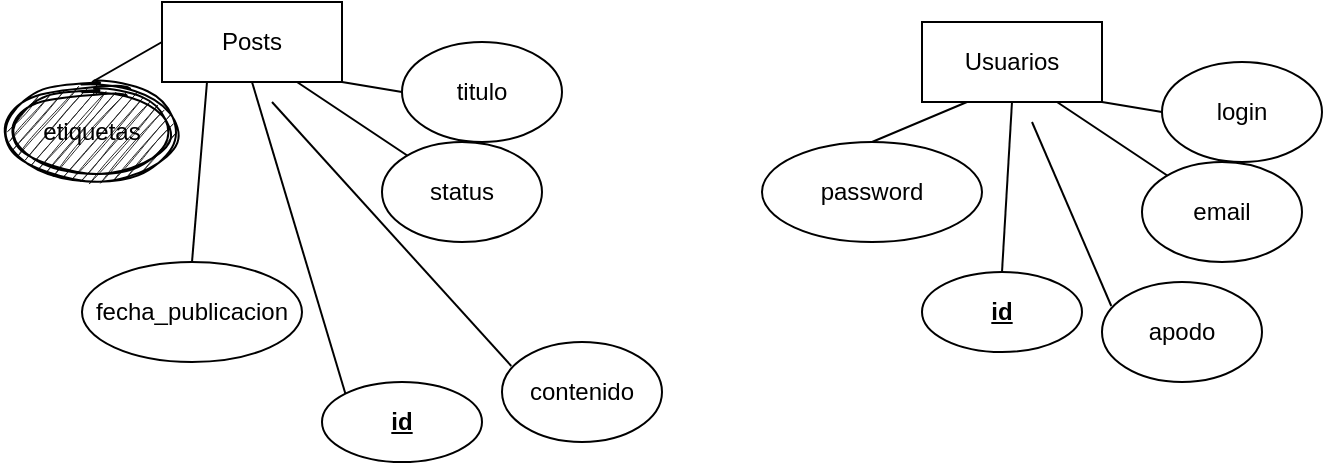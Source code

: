 <mxfile>
    <diagram id="tmfliMP3mTOzkydRtMde" name="Page-1">
        <mxGraphModel dx="478" dy="430" grid="1" gridSize="10" guides="1" tooltips="1" connect="1" arrows="1" fold="1" page="1" pageScale="1" pageWidth="827" pageHeight="1169" math="0" shadow="0">
            <root>
                <mxCell id="0"/>
                <mxCell id="1" parent="0"/>
                <mxCell id="2" value="Posts&lt;br&gt;" style="rounded=0;whiteSpace=wrap;html=1;" vertex="1" parent="1">
                    <mxGeometry x="90" y="40" width="90" height="40" as="geometry"/>
                </mxCell>
                <mxCell id="7" value="&lt;u&gt;&lt;b&gt;id&lt;/b&gt;&lt;/u&gt;" style="ellipse;whiteSpace=wrap;html=1;" vertex="1" parent="1">
                    <mxGeometry x="170" y="230" width="80" height="40" as="geometry"/>
                </mxCell>
                <mxCell id="8" value="contenido" style="ellipse;whiteSpace=wrap;html=1;" vertex="1" parent="1">
                    <mxGeometry x="260" y="210" width="80" height="50" as="geometry"/>
                </mxCell>
                <mxCell id="9" value="status" style="ellipse;whiteSpace=wrap;html=1;" vertex="1" parent="1">
                    <mxGeometry x="200" y="110" width="80" height="50" as="geometry"/>
                </mxCell>
                <mxCell id="10" value="titulo" style="ellipse;whiteSpace=wrap;html=1;" vertex="1" parent="1">
                    <mxGeometry x="210" y="60" width="80" height="50" as="geometry"/>
                </mxCell>
                <mxCell id="11" value="fecha_publicacion" style="ellipse;whiteSpace=wrap;html=1;" vertex="1" parent="1">
                    <mxGeometry x="50" y="170" width="110" height="50" as="geometry"/>
                </mxCell>
                <mxCell id="13" value="etiquetas" style="ellipse;shape=doubleEllipse;whiteSpace=wrap;html=1;shadow=0;sketch=1;strokeWidth=1;fillColor=#2A2A2A;" vertex="1" parent="1">
                    <mxGeometry x="10" y="80" width="90" height="50" as="geometry"/>
                </mxCell>
                <mxCell id="14" value="" style="endArrow=none;html=1;entryX=0.5;entryY=1;entryDx=0;entryDy=0;exitX=0;exitY=0;exitDx=0;exitDy=0;" edge="1" parent="1" source="7" target="2">
                    <mxGeometry width="50" height="50" relative="1" as="geometry">
                        <mxPoint x="240" y="230" as="sourcePoint"/>
                        <mxPoint x="290" y="180" as="targetPoint"/>
                    </mxGeometry>
                </mxCell>
                <mxCell id="15" value="" style="endArrow=none;html=1;entryX=0.5;entryY=1;entryDx=0;entryDy=0;exitX=0.058;exitY=0.24;exitDx=0;exitDy=0;exitPerimeter=0;" edge="1" parent="1" source="8">
                    <mxGeometry width="50" height="50" relative="1" as="geometry">
                        <mxPoint x="250" y="240" as="sourcePoint"/>
                        <mxPoint x="145" y="90" as="targetPoint"/>
                    </mxGeometry>
                </mxCell>
                <mxCell id="16" value="" style="endArrow=none;html=1;entryX=0.75;entryY=1;entryDx=0;entryDy=0;" edge="1" parent="1" source="9" target="2">
                    <mxGeometry width="50" height="50" relative="1" as="geometry">
                        <mxPoint x="302.5" y="250" as="sourcePoint"/>
                        <mxPoint x="197.5" y="100" as="targetPoint"/>
                    </mxGeometry>
                </mxCell>
                <mxCell id="17" value="" style="endArrow=none;html=1;entryX=1;entryY=1;entryDx=0;entryDy=0;exitX=0;exitY=0.5;exitDx=0;exitDy=0;" edge="1" parent="1" source="10" target="2">
                    <mxGeometry width="50" height="50" relative="1" as="geometry">
                        <mxPoint x="275" y="250" as="sourcePoint"/>
                        <mxPoint x="170" y="100" as="targetPoint"/>
                    </mxGeometry>
                </mxCell>
                <mxCell id="18" value="" style="endArrow=none;html=1;entryX=0.25;entryY=1;entryDx=0;entryDy=0;exitX=0.5;exitY=0;exitDx=0;exitDy=0;" edge="1" parent="1" source="11" target="2">
                    <mxGeometry width="50" height="50" relative="1" as="geometry">
                        <mxPoint x="205" y="250" as="sourcePoint"/>
                        <mxPoint x="100" y="100" as="targetPoint"/>
                    </mxGeometry>
                </mxCell>
                <mxCell id="19" value="" style="endArrow=none;html=1;exitX=0.5;exitY=0;exitDx=0;exitDy=0;entryX=0;entryY=0.5;entryDx=0;entryDy=0;" edge="1" parent="1" source="13" target="2">
                    <mxGeometry width="50" height="50" relative="1" as="geometry">
                        <mxPoint x="90" y="150" as="sourcePoint"/>
                        <mxPoint x="140" y="100" as="targetPoint"/>
                    </mxGeometry>
                </mxCell>
                <mxCell id="20" value="Usuarios" style="rounded=0;whiteSpace=wrap;html=1;" vertex="1" parent="1">
                    <mxGeometry x="470" y="50" width="90" height="40" as="geometry"/>
                </mxCell>
                <mxCell id="21" value="&lt;u&gt;&lt;b&gt;id&lt;/b&gt;&lt;/u&gt;" style="ellipse;whiteSpace=wrap;html=1;" vertex="1" parent="1">
                    <mxGeometry x="470" y="175" width="80" height="40" as="geometry"/>
                </mxCell>
                <mxCell id="22" value="apodo" style="ellipse;whiteSpace=wrap;html=1;" vertex="1" parent="1">
                    <mxGeometry x="560" y="180" width="80" height="50" as="geometry"/>
                </mxCell>
                <mxCell id="23" value="email" style="ellipse;whiteSpace=wrap;html=1;" vertex="1" parent="1">
                    <mxGeometry x="580" y="120" width="80" height="50" as="geometry"/>
                </mxCell>
                <mxCell id="24" value="login" style="ellipse;whiteSpace=wrap;html=1;" vertex="1" parent="1">
                    <mxGeometry x="590" y="70" width="80" height="50" as="geometry"/>
                </mxCell>
                <mxCell id="25" value="password" style="ellipse;whiteSpace=wrap;html=1;" vertex="1" parent="1">
                    <mxGeometry x="390" y="110" width="110" height="50" as="geometry"/>
                </mxCell>
                <mxCell id="27" value="" style="endArrow=none;html=1;entryX=0.5;entryY=1;entryDx=0;entryDy=0;exitX=0.5;exitY=0;exitDx=0;exitDy=0;" edge="1" parent="1" source="21" target="20">
                    <mxGeometry width="50" height="50" relative="1" as="geometry">
                        <mxPoint x="620" y="240" as="sourcePoint"/>
                        <mxPoint x="670" y="190" as="targetPoint"/>
                    </mxGeometry>
                </mxCell>
                <mxCell id="28" value="" style="endArrow=none;html=1;entryX=0.5;entryY=1;entryDx=0;entryDy=0;exitX=0.058;exitY=0.24;exitDx=0;exitDy=0;exitPerimeter=0;" edge="1" parent="1" source="22">
                    <mxGeometry width="50" height="50" relative="1" as="geometry">
                        <mxPoint x="630" y="250" as="sourcePoint"/>
                        <mxPoint x="525" y="100" as="targetPoint"/>
                    </mxGeometry>
                </mxCell>
                <mxCell id="29" value="" style="endArrow=none;html=1;entryX=0.75;entryY=1;entryDx=0;entryDy=0;" edge="1" parent="1" source="23" target="20">
                    <mxGeometry width="50" height="50" relative="1" as="geometry">
                        <mxPoint x="682.5" y="260" as="sourcePoint"/>
                        <mxPoint x="577.5" y="110" as="targetPoint"/>
                    </mxGeometry>
                </mxCell>
                <mxCell id="30" value="" style="endArrow=none;html=1;entryX=1;entryY=1;entryDx=0;entryDy=0;exitX=0;exitY=0.5;exitDx=0;exitDy=0;" edge="1" parent="1" source="24" target="20">
                    <mxGeometry width="50" height="50" relative="1" as="geometry">
                        <mxPoint x="655" y="260" as="sourcePoint"/>
                        <mxPoint x="550" y="110" as="targetPoint"/>
                    </mxGeometry>
                </mxCell>
                <mxCell id="31" value="" style="endArrow=none;html=1;entryX=0.25;entryY=1;entryDx=0;entryDy=0;exitX=0.5;exitY=0;exitDx=0;exitDy=0;" edge="1" parent="1" source="25" target="20">
                    <mxGeometry width="50" height="50" relative="1" as="geometry">
                        <mxPoint x="585" y="260" as="sourcePoint"/>
                        <mxPoint x="480" y="110" as="targetPoint"/>
                    </mxGeometry>
                </mxCell>
            </root>
        </mxGraphModel>
    </diagram>
</mxfile>